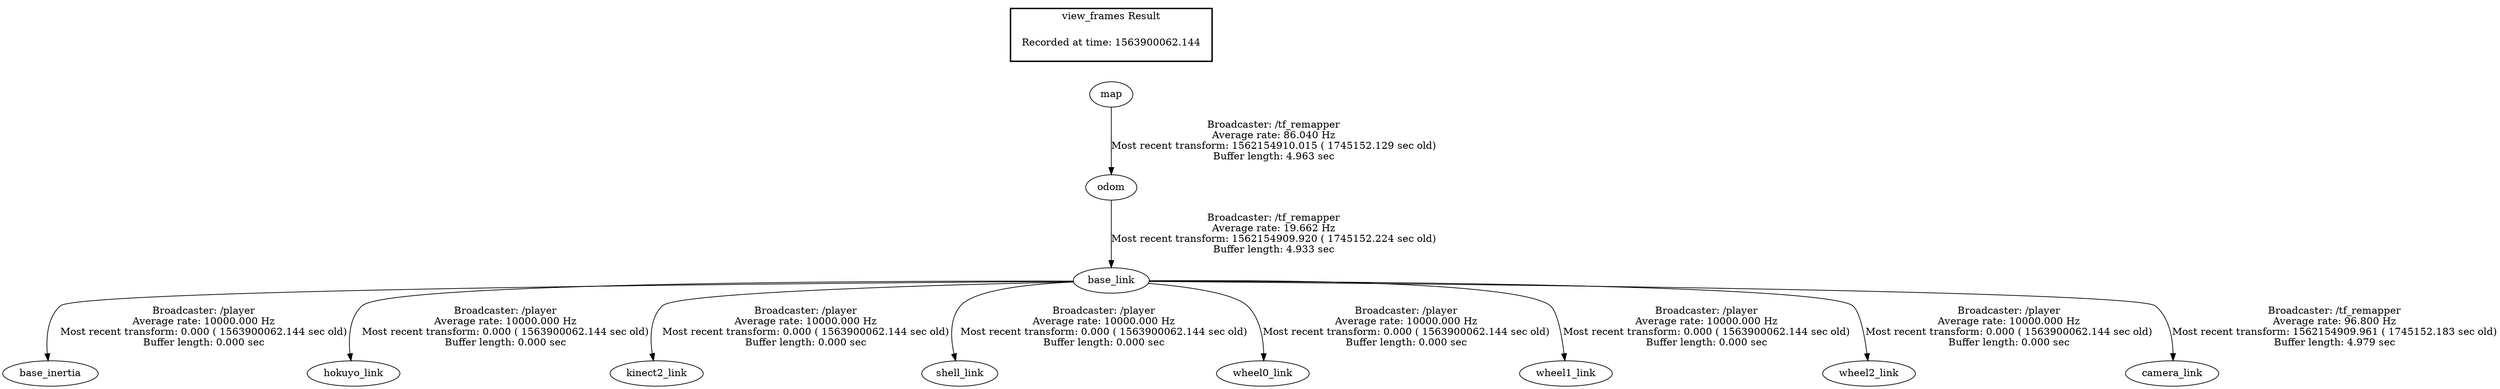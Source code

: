 digraph G {
"base_link" -> "base_inertia"[label="Broadcaster: /player\nAverage rate: 10000.000 Hz\nMost recent transform: 0.000 ( 1563900062.144 sec old)\nBuffer length: 0.000 sec\n"];
"odom" -> "base_link"[label="Broadcaster: /tf_remapper\nAverage rate: 19.662 Hz\nMost recent transform: 1562154909.920 ( 1745152.224 sec old)\nBuffer length: 4.933 sec\n"];
"base_link" -> "hokuyo_link"[label="Broadcaster: /player\nAverage rate: 10000.000 Hz\nMost recent transform: 0.000 ( 1563900062.144 sec old)\nBuffer length: 0.000 sec\n"];
"base_link" -> "kinect2_link"[label="Broadcaster: /player\nAverage rate: 10000.000 Hz\nMost recent transform: 0.000 ( 1563900062.144 sec old)\nBuffer length: 0.000 sec\n"];
"base_link" -> "shell_link"[label="Broadcaster: /player\nAverage rate: 10000.000 Hz\nMost recent transform: 0.000 ( 1563900062.144 sec old)\nBuffer length: 0.000 sec\n"];
"base_link" -> "wheel0_link"[label="Broadcaster: /player\nAverage rate: 10000.000 Hz\nMost recent transform: 0.000 ( 1563900062.144 sec old)\nBuffer length: 0.000 sec\n"];
"base_link" -> "wheel1_link"[label="Broadcaster: /player\nAverage rate: 10000.000 Hz\nMost recent transform: 0.000 ( 1563900062.144 sec old)\nBuffer length: 0.000 sec\n"];
"base_link" -> "wheel2_link"[label="Broadcaster: /player\nAverage rate: 10000.000 Hz\nMost recent transform: 0.000 ( 1563900062.144 sec old)\nBuffer length: 0.000 sec\n"];
"base_link" -> "camera_link"[label="Broadcaster: /tf_remapper\nAverage rate: 96.800 Hz\nMost recent transform: 1562154909.961 ( 1745152.183 sec old)\nBuffer length: 4.979 sec\n"];
"map" -> "odom"[label="Broadcaster: /tf_remapper\nAverage rate: 86.040 Hz\nMost recent transform: 1562154910.015 ( 1745152.129 sec old)\nBuffer length: 4.963 sec\n"];
edge [style=invis];
 subgraph cluster_legend { style=bold; color=black; label ="view_frames Result";
"Recorded at time: 1563900062.144"[ shape=plaintext ] ;
 }->"map";
}